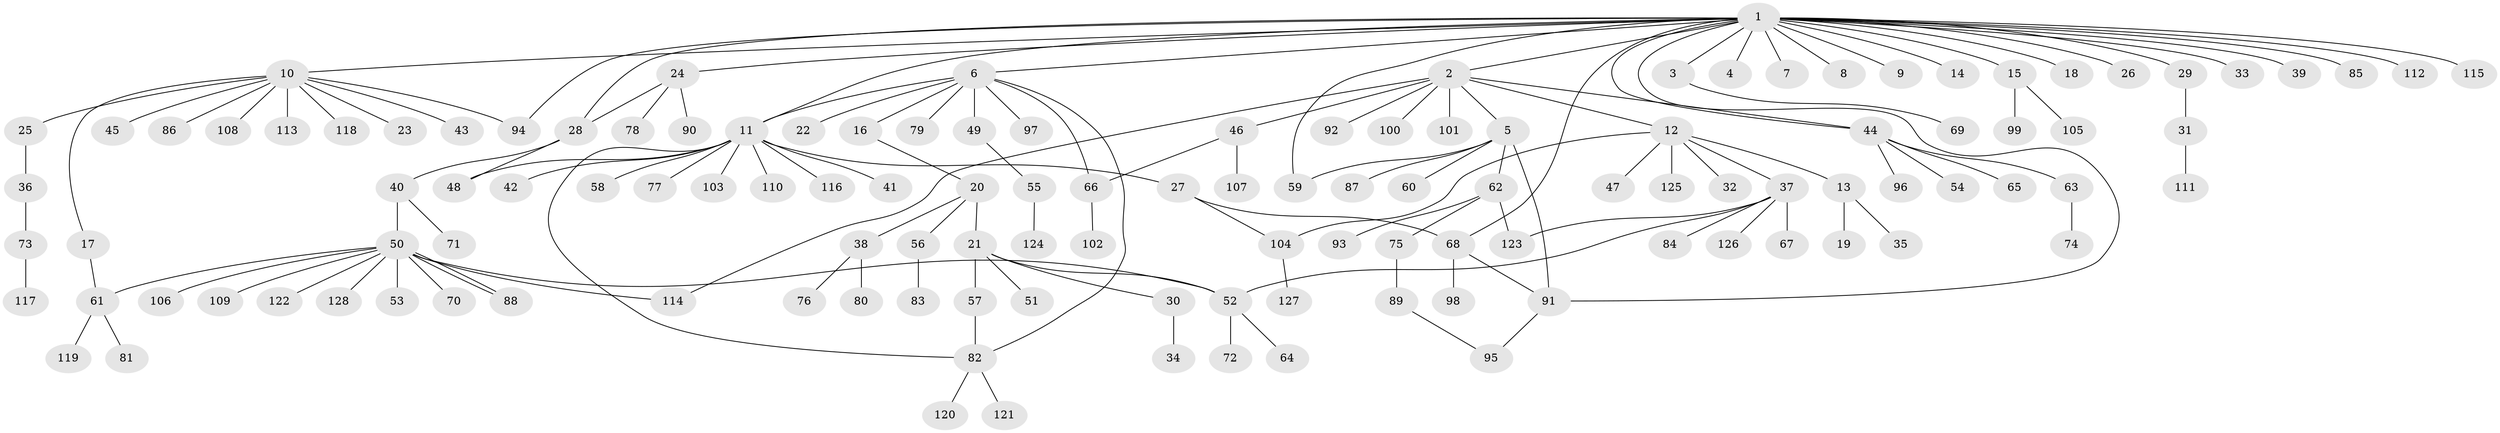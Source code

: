 // Generated by graph-tools (version 1.1) at 2025/35/03/09/25 02:35:39]
// undirected, 128 vertices, 147 edges
graph export_dot {
graph [start="1"]
  node [color=gray90,style=filled];
  1;
  2;
  3;
  4;
  5;
  6;
  7;
  8;
  9;
  10;
  11;
  12;
  13;
  14;
  15;
  16;
  17;
  18;
  19;
  20;
  21;
  22;
  23;
  24;
  25;
  26;
  27;
  28;
  29;
  30;
  31;
  32;
  33;
  34;
  35;
  36;
  37;
  38;
  39;
  40;
  41;
  42;
  43;
  44;
  45;
  46;
  47;
  48;
  49;
  50;
  51;
  52;
  53;
  54;
  55;
  56;
  57;
  58;
  59;
  60;
  61;
  62;
  63;
  64;
  65;
  66;
  67;
  68;
  69;
  70;
  71;
  72;
  73;
  74;
  75;
  76;
  77;
  78;
  79;
  80;
  81;
  82;
  83;
  84;
  85;
  86;
  87;
  88;
  89;
  90;
  91;
  92;
  93;
  94;
  95;
  96;
  97;
  98;
  99;
  100;
  101;
  102;
  103;
  104;
  105;
  106;
  107;
  108;
  109;
  110;
  111;
  112;
  113;
  114;
  115;
  116;
  117;
  118;
  119;
  120;
  121;
  122;
  123;
  124;
  125;
  126;
  127;
  128;
  1 -- 2;
  1 -- 3;
  1 -- 4;
  1 -- 6;
  1 -- 7;
  1 -- 8;
  1 -- 9;
  1 -- 10;
  1 -- 11;
  1 -- 14;
  1 -- 15;
  1 -- 18;
  1 -- 24;
  1 -- 26;
  1 -- 28;
  1 -- 29;
  1 -- 33;
  1 -- 39;
  1 -- 44;
  1 -- 59;
  1 -- 68;
  1 -- 85;
  1 -- 91;
  1 -- 94;
  1 -- 112;
  1 -- 115;
  2 -- 5;
  2 -- 12;
  2 -- 44;
  2 -- 46;
  2 -- 92;
  2 -- 100;
  2 -- 101;
  2 -- 114;
  3 -- 69;
  5 -- 59;
  5 -- 60;
  5 -- 62;
  5 -- 87;
  5 -- 91;
  6 -- 11;
  6 -- 16;
  6 -- 22;
  6 -- 49;
  6 -- 66;
  6 -- 79;
  6 -- 82;
  6 -- 97;
  10 -- 17;
  10 -- 23;
  10 -- 25;
  10 -- 43;
  10 -- 45;
  10 -- 86;
  10 -- 94;
  10 -- 108;
  10 -- 113;
  10 -- 118;
  11 -- 27;
  11 -- 41;
  11 -- 42;
  11 -- 48;
  11 -- 58;
  11 -- 77;
  11 -- 82;
  11 -- 103;
  11 -- 110;
  11 -- 116;
  12 -- 13;
  12 -- 32;
  12 -- 37;
  12 -- 47;
  12 -- 104;
  12 -- 125;
  13 -- 19;
  13 -- 35;
  15 -- 99;
  15 -- 105;
  16 -- 20;
  17 -- 61;
  20 -- 21;
  20 -- 38;
  20 -- 56;
  21 -- 30;
  21 -- 51;
  21 -- 52;
  21 -- 57;
  24 -- 28;
  24 -- 78;
  24 -- 90;
  25 -- 36;
  27 -- 68;
  27 -- 104;
  28 -- 40;
  28 -- 48;
  29 -- 31;
  30 -- 34;
  31 -- 111;
  36 -- 73;
  37 -- 52;
  37 -- 67;
  37 -- 84;
  37 -- 123;
  37 -- 126;
  38 -- 76;
  38 -- 80;
  40 -- 50;
  40 -- 71;
  44 -- 54;
  44 -- 63;
  44 -- 65;
  44 -- 96;
  46 -- 66;
  46 -- 107;
  49 -- 55;
  50 -- 52;
  50 -- 53;
  50 -- 61;
  50 -- 70;
  50 -- 88;
  50 -- 88;
  50 -- 106;
  50 -- 109;
  50 -- 114;
  50 -- 122;
  50 -- 128;
  52 -- 64;
  52 -- 72;
  55 -- 124;
  56 -- 83;
  57 -- 82;
  61 -- 81;
  61 -- 119;
  62 -- 75;
  62 -- 93;
  62 -- 123;
  63 -- 74;
  66 -- 102;
  68 -- 91;
  68 -- 98;
  73 -- 117;
  75 -- 89;
  82 -- 120;
  82 -- 121;
  89 -- 95;
  91 -- 95;
  104 -- 127;
}
